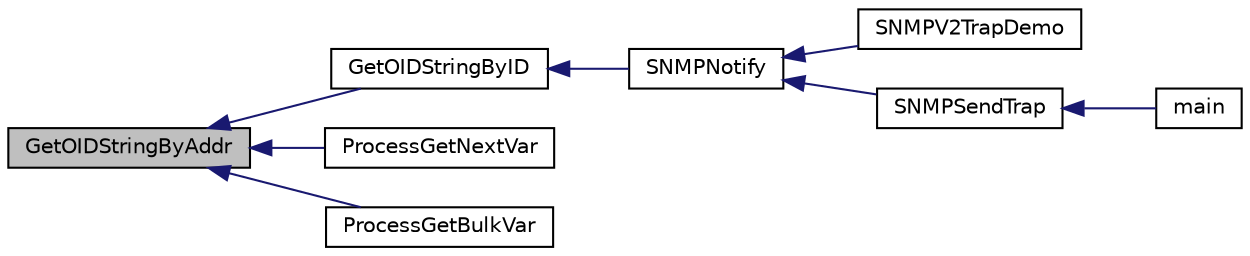 digraph "GetOIDStringByAddr"
{
  edge [fontname="Helvetica",fontsize="10",labelfontname="Helvetica",labelfontsize="10"];
  node [fontname="Helvetica",fontsize="10",shape=record];
  rankdir="LR";
  Node1 [label="GetOIDStringByAddr",height=0.2,width=0.4,color="black", fillcolor="grey75", style="filled", fontcolor="black"];
  Node1 -> Node2 [dir="back",color="midnightblue",fontsize="10",style="solid"];
  Node2 [label="GetOIDStringByID",height=0.2,width=0.4,color="black", fillcolor="white", style="filled",URL="$_s_n_m_p_8c.html#a2951937eca6dab2b6e94d77c7f261810"];
  Node2 -> Node3 [dir="back",color="midnightblue",fontsize="10",style="solid"];
  Node3 [label="SNMPNotify",height=0.2,width=0.4,color="black", fillcolor="white", style="filled",URL="$_s_n_m_p_8c.html#a16e8b58a42a315779a1a8ed3751d852e"];
  Node3 -> Node4 [dir="back",color="midnightblue",fontsize="10",style="solid"];
  Node4 [label="SNMPV2TrapDemo",height=0.2,width=0.4,color="black", fillcolor="white", style="filled",URL="$_main_demo_8h.html#a7749ce2ce6712a29fad2cb9ab17a28a8"];
  Node3 -> Node5 [dir="back",color="midnightblue",fontsize="10",style="solid"];
  Node5 [label="SNMPSendTrap",height=0.2,width=0.4,color="black", fillcolor="white", style="filled",URL="$_custom_s_n_m_p_app_8c.html#aa00e26956b5144490e5129c412fc9f12"];
  Node5 -> Node6 [dir="back",color="midnightblue",fontsize="10",style="solid"];
  Node6 [label="main",height=0.2,width=0.4,color="black", fillcolor="white", style="filled",URL="$_main_demo_8c.html#a6288eba0f8e8ad3ab1544ad731eb7667"];
  Node1 -> Node7 [dir="back",color="midnightblue",fontsize="10",style="solid"];
  Node7 [label="ProcessGetNextVar",height=0.2,width=0.4,color="black", fillcolor="white", style="filled",URL="$_s_n_m_p_8c.html#a5038b9575e8c8fcf600887de6ec1a752"];
  Node1 -> Node8 [dir="back",color="midnightblue",fontsize="10",style="solid"];
  Node8 [label="ProcessGetBulkVar",height=0.2,width=0.4,color="black", fillcolor="white", style="filled",URL="$_s_n_m_p_8c.html#ab94606b17c8c5a57807244e15e7039f7"];
}
